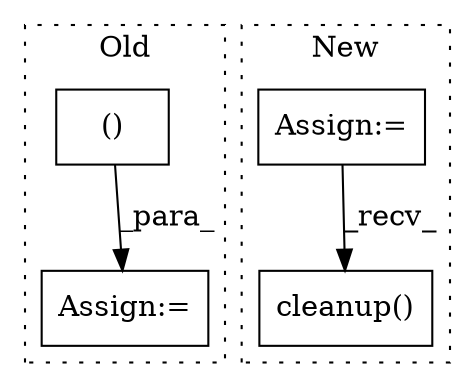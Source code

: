 digraph G {
subgraph cluster0 {
1 [label="()" a="54" s="9381" l="10" shape="box"];
3 [label="Assign:=" a="68" s="9365" l="3" shape="box"];
label = "Old";
style="dotted";
}
subgraph cluster1 {
2 [label="cleanup()" a="75" s="9843" l="15" shape="box"];
4 [label="Assign:=" a="68" s="9656" l="3" shape="box"];
label = "New";
style="dotted";
}
1 -> 3 [label="_para_"];
4 -> 2 [label="_recv_"];
}
